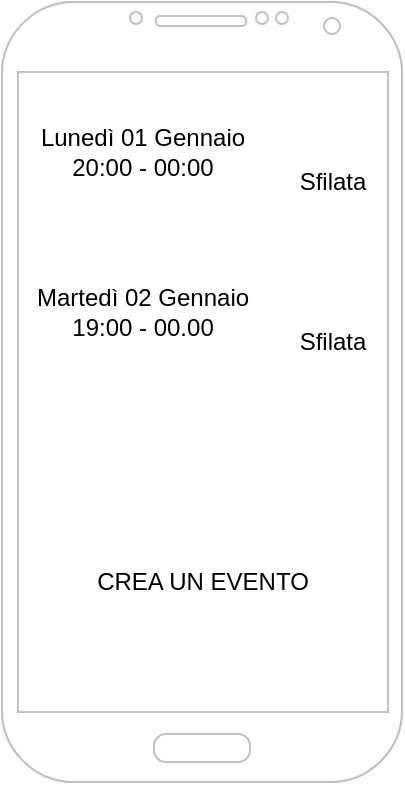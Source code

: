 <mxfile version="14.2.7" type="github">
  <diagram id="AioVaxwAggTM1YIc8hI-" name="Page-1">
    <mxGraphModel dx="723" dy="402" grid="1" gridSize="10" guides="1" tooltips="1" connect="1" arrows="1" fold="1" page="1" pageScale="1" pageWidth="827" pageHeight="1169" math="0" shadow="0">
      <root>
        <mxCell id="0" />
        <mxCell id="1" parent="0" />
        <mxCell id="tMKfcTUunkBpZ0ji0AKX-1" value="" style="verticalLabelPosition=bottom;verticalAlign=top;html=1;shadow=0;dashed=0;strokeWidth=1;shape=mxgraph.android.phone2;strokeColor=#c0c0c0;" vertex="1" parent="1">
          <mxGeometry x="310" y="60" width="200" height="390" as="geometry" />
        </mxCell>
        <mxCell id="tMKfcTUunkBpZ0ji0AKX-2" value="" style="verticalLabelPosition=bottom;verticalAlign=top;html=1;shadow=0;dashed=0;strokeWidth=1;shape=mxgraph.android.phone2;strokeColor=#c0c0c0;" vertex="1" parent="1">
          <mxGeometry x="310" y="60" width="200" height="390" as="geometry" />
        </mxCell>
        <mxCell id="tMKfcTUunkBpZ0ji0AKX-5" value="Lunedì 01 Gennaio&lt;br&gt;20:00 - 00:00" style="text;html=1;resizable=0;autosize=1;align=center;verticalAlign=middle;points=[];fillColor=none;strokeColor=none;rounded=0;" vertex="1" parent="1">
          <mxGeometry x="320" y="120" width="120" height="30" as="geometry" />
        </mxCell>
        <mxCell id="tMKfcTUunkBpZ0ji0AKX-6" value="Martedì 02 Gennaio&lt;br&gt;19:00 - 00.00" style="text;html=1;resizable=0;autosize=1;align=center;verticalAlign=middle;points=[];fillColor=none;strokeColor=none;rounded=0;" vertex="1" parent="1">
          <mxGeometry x="320" y="200" width="120" height="30" as="geometry" />
        </mxCell>
        <mxCell id="tMKfcTUunkBpZ0ji0AKX-7" value="Sfilata&lt;br&gt;" style="text;html=1;resizable=0;autosize=1;align=center;verticalAlign=middle;points=[];fillColor=none;strokeColor=none;rounded=0;" vertex="1" parent="1">
          <mxGeometry x="450" y="140" width="50" height="20" as="geometry" />
        </mxCell>
        <mxCell id="tMKfcTUunkBpZ0ji0AKX-9" value="Sfilata" style="text;html=1;resizable=0;autosize=1;align=center;verticalAlign=middle;points=[];fillColor=none;strokeColor=none;rounded=0;" vertex="1" parent="1">
          <mxGeometry x="450" y="220" width="50" height="20" as="geometry" />
        </mxCell>
        <mxCell id="tMKfcTUunkBpZ0ji0AKX-10" value="" style="shape=image;html=1;verticalAlign=top;verticalLabelPosition=bottom;labelBackgroundColor=#ffffff;imageAspect=0;aspect=fixed;image=https://cdn4.iconfinder.com/data/icons/wirecons-free-vector-icons/32/add-128.png" vertex="1" parent="1">
          <mxGeometry x="400" y="370" width="20" height="20" as="geometry" />
        </mxCell>
        <mxCell id="tMKfcTUunkBpZ0ji0AKX-11" value="CREA UN EVENTO" style="text;html=1;resizable=0;autosize=1;align=center;verticalAlign=middle;points=[];fillColor=none;strokeColor=none;rounded=0;" vertex="1" parent="1">
          <mxGeometry x="350" y="340" width="120" height="20" as="geometry" />
        </mxCell>
      </root>
    </mxGraphModel>
  </diagram>
</mxfile>
